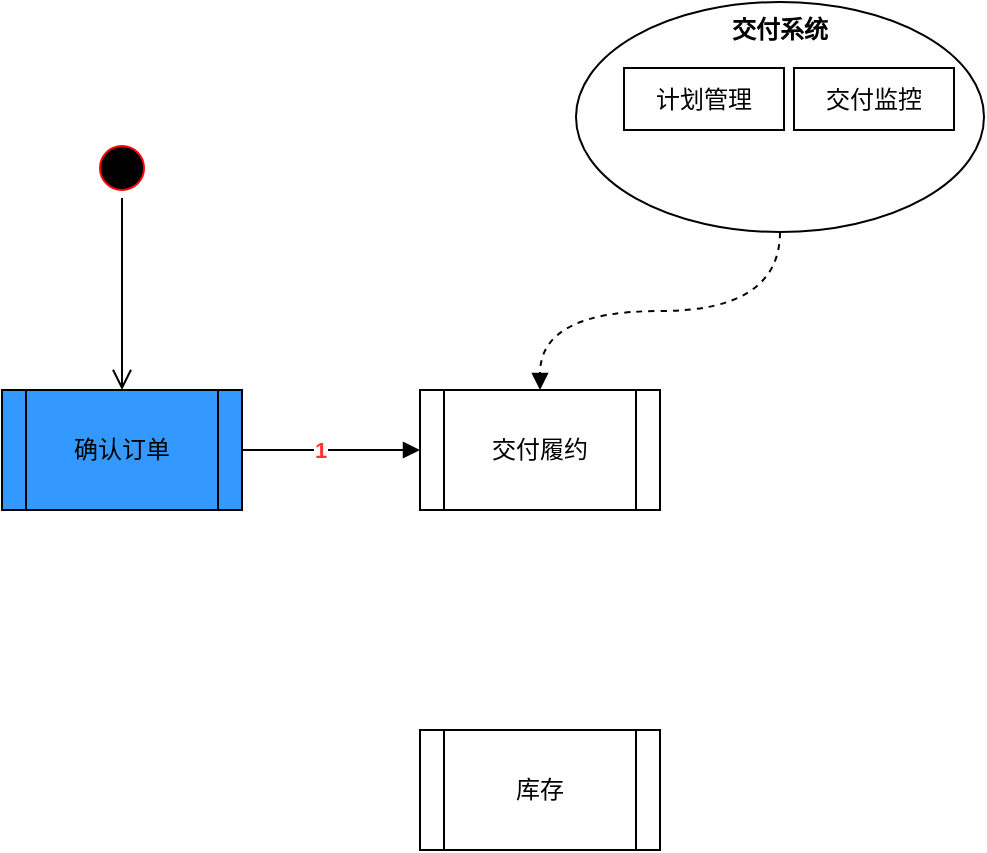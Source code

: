 <mxfile version="20.3.0" type="github" pages="3">
  <diagram id="_cv_2cD60kbQuKg7ILXj" name="业务流程-01">
    <mxGraphModel dx="782" dy="436" grid="0" gridSize="10" guides="1" tooltips="1" connect="1" arrows="1" fold="1" page="1" pageScale="1" pageWidth="827" pageHeight="1169" math="0" shadow="0">
      <root>
        <mxCell id="0" />
        <mxCell id="1" parent="0" />
        <mxCell id="w-zfdpOzS3-bjVqiXcH4-3" value="1" style="edgeStyle=orthogonalEdgeStyle;rounded=0;orthogonalLoop=1;jettySize=auto;html=1;exitX=1;exitY=0.5;exitDx=0;exitDy=0;entryX=0;entryY=0.5;entryDx=0;entryDy=0;endArrow=block;endFill=1;fontColor=#FF3333;fontStyle=1" parent="1" source="w-zfdpOzS3-bjVqiXcH4-1" target="w-zfdpOzS3-bjVqiXcH4-2" edge="1">
          <mxGeometry x="-0.124" relative="1" as="geometry">
            <mxPoint as="offset" />
          </mxGeometry>
        </mxCell>
        <mxCell id="w-zfdpOzS3-bjVqiXcH4-1" value="确认订单" style="shape=process;whiteSpace=wrap;html=1;backgroundOutline=1;fillColor=#3399FF;strokeColor=#000000;" parent="1" vertex="1">
          <mxGeometry x="93" y="215" width="120" height="60" as="geometry" />
        </mxCell>
        <mxCell id="w-zfdpOzS3-bjVqiXcH4-2" value="交付履约" style="shape=process;whiteSpace=wrap;html=1;backgroundOutline=1;" parent="1" vertex="1">
          <mxGeometry x="302" y="215" width="120" height="60" as="geometry" />
        </mxCell>
        <mxCell id="w-zfdpOzS3-bjVqiXcH4-8" style="edgeStyle=orthogonalEdgeStyle;rounded=0;orthogonalLoop=1;jettySize=auto;html=1;exitX=0.5;exitY=1;exitDx=0;exitDy=0;fontColor=#000000;endArrow=block;endFill=1;dashed=1;entryX=0.5;entryY=0;entryDx=0;entryDy=0;curved=1;" parent="1" source="w-zfdpOzS3-bjVqiXcH4-6" target="w-zfdpOzS3-bjVqiXcH4-2" edge="1">
          <mxGeometry relative="1" as="geometry" />
        </mxCell>
        <mxCell id="w-zfdpOzS3-bjVqiXcH4-6" value="交付系统" style="ellipse;whiteSpace=wrap;html=1;fontColor=#000000;fillColor=#FFFFFF;verticalAlign=top;fontStyle=1" parent="1" vertex="1">
          <mxGeometry x="380" y="21" width="204" height="115" as="geometry" />
        </mxCell>
        <mxCell id="w-zfdpOzS3-bjVqiXcH4-7" value="&lt;font color=&quot;#000000&quot;&gt;计划管理&lt;/font&gt;" style="rounded=0;whiteSpace=wrap;html=1;fontColor=#FF3333;fillColor=#FFFFFF;" parent="1" vertex="1">
          <mxGeometry x="404" y="54" width="80" height="31" as="geometry" />
        </mxCell>
        <mxCell id="w-zfdpOzS3-bjVqiXcH4-9" value="&lt;font color=&quot;#000000&quot;&gt;交付监控&lt;/font&gt;" style="rounded=0;whiteSpace=wrap;html=1;fontColor=#FF3333;fillColor=#FFFFFF;" parent="1" vertex="1">
          <mxGeometry x="489" y="54" width="80" height="31" as="geometry" />
        </mxCell>
        <mxCell id="w-zfdpOzS3-bjVqiXcH4-10" value="库存" style="shape=process;whiteSpace=wrap;html=1;backgroundOutline=1;" parent="1" vertex="1">
          <mxGeometry x="302" y="385" width="120" height="60" as="geometry" />
        </mxCell>
        <mxCell id="K5hXJr-74Bw6YyBn2vKO-3" value="" style="ellipse;html=1;shape=startState;fillColor=#000000;strokeColor=#ff0000;" vertex="1" parent="1">
          <mxGeometry x="138" y="89" width="30" height="30" as="geometry" />
        </mxCell>
        <mxCell id="K5hXJr-74Bw6YyBn2vKO-4" value="" style="edgeStyle=orthogonalEdgeStyle;html=1;verticalAlign=bottom;endArrow=open;endSize=8;strokeColor=#000000;rounded=0;" edge="1" source="K5hXJr-74Bw6YyBn2vKO-3" parent="1" target="w-zfdpOzS3-bjVqiXcH4-1">
          <mxGeometry relative="1" as="geometry">
            <mxPoint x="72" y="181" as="targetPoint" />
          </mxGeometry>
        </mxCell>
      </root>
    </mxGraphModel>
  </diagram>
  <diagram id="2RAxnmRQOIynkgWn4iqk" name="业务流程-物流-订单-01">
    <mxGraphModel dx="782" dy="436" grid="0" gridSize="10" guides="1" tooltips="1" connect="1" arrows="1" fold="1" page="1" pageScale="1" pageWidth="827" pageHeight="1169" math="0" shadow="0">
      <root>
        <mxCell id="0" />
        <mxCell id="1" parent="0" />
        <mxCell id="kuzQGlZLQh5XYTPr5Uuf-3" style="edgeStyle=orthogonalEdgeStyle;curved=1;rounded=0;orthogonalLoop=1;jettySize=auto;html=1;exitX=1;exitY=0.5;exitDx=0;exitDy=0;entryX=0;entryY=0.5;entryDx=0;entryDy=0;fontColor=#000000;endArrow=none;endFill=0;startArrow=diamondThin;startFill=1;" parent="1" source="kuzQGlZLQh5XYTPr5Uuf-1" target="kuzQGlZLQh5XYTPr5Uuf-2" edge="1">
          <mxGeometry relative="1" as="geometry" />
        </mxCell>
        <mxCell id="kuzQGlZLQh5XYTPr5Uuf-5" style="edgeStyle=orthogonalEdgeStyle;curved=1;rounded=0;orthogonalLoop=1;jettySize=auto;html=1;exitX=0.5;exitY=1;exitDx=0;exitDy=0;entryX=0.5;entryY=0;entryDx=0;entryDy=0;fontColor=#000000;startArrow=diamondThin;startFill=1;endArrow=none;endFill=0;" parent="1" source="kuzQGlZLQh5XYTPr5Uuf-1" target="kuzQGlZLQh5XYTPr5Uuf-4" edge="1">
          <mxGeometry relative="1" as="geometry" />
        </mxCell>
        <mxCell id="kuzQGlZLQh5XYTPr5Uuf-7" style="edgeStyle=orthogonalEdgeStyle;curved=1;rounded=0;orthogonalLoop=1;jettySize=auto;html=1;exitX=0.5;exitY=0;exitDx=0;exitDy=0;entryX=0.5;entryY=1;entryDx=0;entryDy=0;fontColor=#000000;startArrow=diamondThin;startFill=1;endArrow=none;endFill=0;" parent="1" source="kuzQGlZLQh5XYTPr5Uuf-1" target="kuzQGlZLQh5XYTPr5Uuf-6" edge="1">
          <mxGeometry relative="1" as="geometry" />
        </mxCell>
        <mxCell id="kuzQGlZLQh5XYTPr5Uuf-1" value="订单" style="rounded=0;whiteSpace=wrap;html=1;fontColor=#000000;fillColor=#3399FF;" parent="1" vertex="1">
          <mxGeometry x="182" y="165" width="90" height="40" as="geometry" />
        </mxCell>
        <mxCell id="kuzQGlZLQh5XYTPr5Uuf-2" value="商品项" style="rounded=0;whiteSpace=wrap;html=1;fontColor=#000000;fillColor=#FFFFFF;" parent="1" vertex="1">
          <mxGeometry x="335" y="165" width="90" height="40" as="geometry" />
        </mxCell>
        <mxCell id="kuzQGlZLQh5XYTPr5Uuf-4" value="服务项" style="rounded=0;whiteSpace=wrap;html=1;fontColor=#000000;fillColor=#FFFFFF;" parent="1" vertex="1">
          <mxGeometry x="182" y="257" width="90" height="40" as="geometry" />
        </mxCell>
        <mxCell id="kuzQGlZLQh5XYTPr5Uuf-6" value="订单扩展信息" style="rounded=0;whiteSpace=wrap;html=1;fontColor=#000000;fillColor=#FFFFFF;" parent="1" vertex="1">
          <mxGeometry x="182" y="76" width="90" height="40" as="geometry" />
        </mxCell>
        <mxCell id="kuzQGlZLQh5XYTPr5Uuf-8" value="1" style="text;html=1;strokeColor=none;fillColor=none;align=center;verticalAlign=middle;whiteSpace=wrap;rounded=0;fontColor=#000000;" parent="1" vertex="1">
          <mxGeometry x="204" y="116" width="22" height="18" as="geometry" />
        </mxCell>
        <mxCell id="kuzQGlZLQh5XYTPr5Uuf-9" value="1" style="text;html=1;strokeColor=none;fillColor=none;align=center;verticalAlign=middle;whiteSpace=wrap;rounded=0;fontColor=#000000;" parent="1" vertex="1">
          <mxGeometry x="204" y="147" width="22" height="18" as="geometry" />
        </mxCell>
        <mxCell id="kuzQGlZLQh5XYTPr5Uuf-10" value="1" style="text;html=1;strokeColor=none;fillColor=none;align=center;verticalAlign=middle;whiteSpace=wrap;rounded=0;fontColor=#000000;" parent="1" vertex="1">
          <mxGeometry x="272" y="165" width="22" height="18" as="geometry" />
        </mxCell>
        <mxCell id="kuzQGlZLQh5XYTPr5Uuf-11" value="N" style="text;html=1;strokeColor=none;fillColor=none;align=center;verticalAlign=middle;whiteSpace=wrap;rounded=0;fontColor=#000000;" parent="1" vertex="1">
          <mxGeometry x="313" y="165" width="22" height="18" as="geometry" />
        </mxCell>
        <mxCell id="kuzQGlZLQh5XYTPr5Uuf-12" value="1" style="text;html=1;strokeColor=none;fillColor=none;align=center;verticalAlign=middle;whiteSpace=wrap;rounded=0;fontColor=#000000;" parent="1" vertex="1">
          <mxGeometry x="226" y="205" width="22" height="18" as="geometry" />
        </mxCell>
        <mxCell id="kuzQGlZLQh5XYTPr5Uuf-13" value="N" style="text;html=1;strokeColor=none;fillColor=none;align=center;verticalAlign=middle;whiteSpace=wrap;rounded=0;fontColor=#000000;" parent="1" vertex="1">
          <mxGeometry x="226" y="239" width="22" height="18" as="geometry" />
        </mxCell>
      </root>
    </mxGraphModel>
  </diagram>
  <diagram id="FOWtBgsCqZ3gId9oFDNM" name="业务流程-物流-订单-02">
    <mxGraphModel dx="1303" dy="632" grid="0" gridSize="10" guides="1" tooltips="1" connect="1" arrows="1" fold="1" page="1" pageScale="1" pageWidth="827" pageHeight="1169" math="0" shadow="0">
      <root>
        <mxCell id="0" />
        <mxCell id="1" parent="0" />
        <mxCell id="aURLx6ZLT-YKwzews3jP-2" style="edgeStyle=orthogonalEdgeStyle;curved=1;rounded=0;orthogonalLoop=1;jettySize=auto;html=1;exitX=1;exitY=0.5;exitDx=0;exitDy=0;fontColor=#000000;startArrow=none;startFill=0;endArrow=open;endFill=0;" parent="1" source="XPrh-xxQ_1ZQsEMpbXUi-1" target="aURLx6ZLT-YKwzews3jP-1" edge="1">
          <mxGeometry relative="1" as="geometry" />
        </mxCell>
        <mxCell id="aURLx6ZLT-YKwzews3jP-25" value="发起运输单" style="edgeStyle=orthogonalEdgeStyle;rounded=0;orthogonalLoop=1;jettySize=auto;html=1;exitX=0.5;exitY=0;exitDx=0;exitDy=0;entryX=0;entryY=0.5;entryDx=0;entryDy=0;fontColor=#000000;startArrow=none;startFill=0;endArrow=open;endFill=0;" parent="1" source="XPrh-xxQ_1ZQsEMpbXUi-1" target="aURLx6ZLT-YKwzews3jP-17" edge="1">
          <mxGeometry x="-0.507" relative="1" as="geometry">
            <mxPoint as="offset" />
          </mxGeometry>
        </mxCell>
        <mxCell id="aURLx6ZLT-YKwzews3jP-31" style="edgeStyle=orthogonalEdgeStyle;rounded=0;orthogonalLoop=1;jettySize=auto;html=1;exitX=0.5;exitY=1;exitDx=0;exitDy=0;fontColor=#000000;startArrow=none;startFill=0;endArrow=open;endFill=0;" parent="1" source="XPrh-xxQ_1ZQsEMpbXUi-1" target="aURLx6ZLT-YKwzews3jP-30" edge="1">
          <mxGeometry relative="1" as="geometry" />
        </mxCell>
        <mxCell id="XPrh-xxQ_1ZQsEMpbXUi-1" value="待处理" style="rounded=0;whiteSpace=wrap;html=1;fontColor=#000000;fillColor=#FFFFFF;" parent="1" vertex="1">
          <mxGeometry x="174" y="313" width="90" height="40" as="geometry" />
        </mxCell>
        <mxCell id="aURLx6ZLT-YKwzews3jP-4" style="rounded=0;orthogonalLoop=1;jettySize=auto;html=1;exitX=1;exitY=0.5;exitDx=0;exitDy=0;fontColor=#000000;startArrow=none;startFill=0;endArrow=open;endFill=0;" parent="1" source="aURLx6ZLT-YKwzews3jP-1" target="aURLx6ZLT-YKwzews3jP-3" edge="1">
          <mxGeometry relative="1" as="geometry" />
        </mxCell>
        <mxCell id="aURLx6ZLT-YKwzews3jP-28" style="edgeStyle=orthogonalEdgeStyle;rounded=0;orthogonalLoop=1;jettySize=auto;html=1;exitX=0.5;exitY=1;exitDx=0;exitDy=0;entryX=0.5;entryY=1;entryDx=0;entryDy=0;fontColor=#000000;startArrow=none;startFill=0;endArrow=open;endFill=0;" parent="1" source="aURLx6ZLT-YKwzews3jP-1" target="aURLx6ZLT-YKwzews3jP-3" edge="1">
          <mxGeometry relative="1" as="geometry">
            <Array as="points">
              <mxPoint x="399" y="406" />
              <mxPoint x="588" y="406" />
            </Array>
          </mxGeometry>
        </mxCell>
        <mxCell id="aURLx6ZLT-YKwzews3jP-29" value="手动完结" style="edgeLabel;html=1;align=center;verticalAlign=middle;resizable=0;points=[];fontColor=#000000;" parent="aURLx6ZLT-YKwzews3jP-28" vertex="1" connectable="0">
          <mxGeometry x="0.03" y="1" relative="1" as="geometry">
            <mxPoint as="offset" />
          </mxGeometry>
        </mxCell>
        <mxCell id="aURLx6ZLT-YKwzews3jP-1" value="进行中" style="rounded=0;whiteSpace=wrap;html=1;fontColor=#000000;fillColor=#FFFFFF;" parent="1" vertex="1">
          <mxGeometry x="354" y="313" width="90" height="40" as="geometry" />
        </mxCell>
        <mxCell id="aURLx6ZLT-YKwzews3jP-15" style="edgeStyle=none;rounded=0;orthogonalLoop=1;jettySize=auto;html=1;exitX=1;exitY=0.5;exitDx=0;exitDy=0;entryX=0;entryY=0.5;entryDx=0;entryDy=0;fontColor=#000000;startArrow=none;startFill=0;endArrow=open;endFill=0;" parent="1" source="aURLx6ZLT-YKwzews3jP-3" target="aURLx6ZLT-YKwzews3jP-11" edge="1">
          <mxGeometry relative="1" as="geometry" />
        </mxCell>
        <mxCell id="aURLx6ZLT-YKwzews3jP-3" value="已完成" style="rounded=0;whiteSpace=wrap;html=1;fontColor=#000000;fillColor=#FFFFFF;" parent="1" vertex="1">
          <mxGeometry x="543" y="313" width="90" height="40" as="geometry" />
        </mxCell>
        <mxCell id="aURLx6ZLT-YKwzews3jP-11" value="" style="ellipse;html=1;shape=endState;fillColor=#000000;strokeColor=#ff0000;fontColor=#000000;" parent="1" vertex="1">
          <mxGeometry x="715" y="318" width="30" height="30" as="geometry" />
        </mxCell>
        <mxCell id="aURLx6ZLT-YKwzews3jP-14" style="edgeStyle=none;rounded=0;orthogonalLoop=1;jettySize=auto;html=1;fontColor=#000000;startArrow=none;startFill=0;endArrow=open;endFill=0;" parent="1" source="aURLx6ZLT-YKwzews3jP-12" target="XPrh-xxQ_1ZQsEMpbXUi-1" edge="1">
          <mxGeometry relative="1" as="geometry" />
        </mxCell>
        <mxCell id="aURLx6ZLT-YKwzews3jP-12" value="" style="ellipse;html=1;shape=startState;fillColor=#000000;strokeColor=#ff0000;fontColor=#000000;" parent="1" vertex="1">
          <mxGeometry x="80" y="318" width="30" height="30" as="geometry" />
        </mxCell>
        <mxCell id="aURLx6ZLT-YKwzews3jP-26" value="开始运输" style="edgeStyle=orthogonalEdgeStyle;rounded=0;orthogonalLoop=1;jettySize=auto;html=1;exitX=0.5;exitY=1;exitDx=0;exitDy=0;entryX=0.5;entryY=0;entryDx=0;entryDy=0;fontColor=#000000;startArrow=none;startFill=0;endArrow=open;endFill=0;" parent="1" source="aURLx6ZLT-YKwzews3jP-17" target="aURLx6ZLT-YKwzews3jP-1" edge="1">
          <mxGeometry relative="1" as="geometry" />
        </mxCell>
        <mxCell id="aURLx6ZLT-YKwzews3jP-27" value="全部运输完成" style="edgeStyle=orthogonalEdgeStyle;rounded=0;orthogonalLoop=1;jettySize=auto;html=1;exitX=1;exitY=0.5;exitDx=0;exitDy=0;fontColor=#000000;startArrow=none;startFill=0;endArrow=open;endFill=0;" parent="1" source="aURLx6ZLT-YKwzews3jP-17" target="aURLx6ZLT-YKwzews3jP-3" edge="1">
          <mxGeometry x="0.418" relative="1" as="geometry">
            <mxPoint as="offset" />
          </mxGeometry>
        </mxCell>
        <mxCell id="aURLx6ZLT-YKwzews3jP-32" value="运输单全部作废" style="edgeStyle=orthogonalEdgeStyle;rounded=0;orthogonalLoop=1;jettySize=auto;html=1;exitX=0;exitY=0.25;exitDx=0;exitDy=0;entryX=0;entryY=0.25;entryDx=0;entryDy=0;fontColor=#000000;startArrow=none;startFill=0;endArrow=open;endFill=0;" parent="1" source="aURLx6ZLT-YKwzews3jP-17" target="XPrh-xxQ_1ZQsEMpbXUi-1" edge="1">
          <mxGeometry x="0.387" relative="1" as="geometry">
            <Array as="points">
              <mxPoint x="128" y="210" />
              <mxPoint x="128" y="323" />
            </Array>
            <mxPoint as="offset" />
          </mxGeometry>
        </mxCell>
        <mxCell id="aURLx6ZLT-YKwzews3jP-17" value="运输流程" style="shape=process;whiteSpace=wrap;html=1;backgroundOutline=1;fontColor=#000000;fillColor=#FFFFFF;" parent="1" vertex="1">
          <mxGeometry x="256" y="200" width="286" height="40" as="geometry" />
        </mxCell>
        <mxCell id="aURLx6ZLT-YKwzews3jP-54" style="edgeStyle=orthogonalEdgeStyle;rounded=0;orthogonalLoop=1;jettySize=auto;html=1;exitX=0.5;exitY=1;exitDx=0;exitDy=0;entryX=0.5;entryY=1;entryDx=0;entryDy=0;fontColor=#000000;startArrow=none;startFill=0;endArrow=open;endFill=0;" parent="1" source="aURLx6ZLT-YKwzews3jP-30" target="aURLx6ZLT-YKwzews3jP-11" edge="1">
          <mxGeometry relative="1" as="geometry" />
        </mxCell>
        <mxCell id="aURLx6ZLT-YKwzews3jP-30" value="已作废" style="rounded=0;whiteSpace=wrap;html=1;fontColor=#000000;fillColor=#FFFFFF;" parent="1" vertex="1">
          <mxGeometry x="174" y="422" width="90" height="40" as="geometry" />
        </mxCell>
        <mxCell id="aURLx6ZLT-YKwzews3jP-33" value="订单状态动作映射表" style="shape=table;startSize=30;container=1;collapsible=0;childLayout=tableLayout;fontStyle=1;align=center;fontColor=#000000;fillColor=#FFFFFF;" parent="1" vertex="1">
          <mxGeometry x="174" y="559" width="192" height="294.123" as="geometry" />
        </mxCell>
        <mxCell id="aURLx6ZLT-YKwzews3jP-34" value="" style="shape=tableRow;horizontal=0;startSize=0;swimlaneHead=0;swimlaneBody=0;top=0;left=0;bottom=0;right=0;collapsible=0;dropTarget=0;fillColor=none;points=[[0,0.5],[1,0.5]];portConstraint=eastwest;fontColor=#000000;" parent="aURLx6ZLT-YKwzews3jP-33" vertex="1">
          <mxGeometry y="30" width="192" height="40" as="geometry" />
        </mxCell>
        <mxCell id="aURLx6ZLT-YKwzews3jP-35" value="状态名称" style="shape=partialRectangle;html=1;whiteSpace=wrap;connectable=0;fillColor=none;top=0;left=0;bottom=0;right=0;overflow=hidden;fontColor=#000000;" parent="aURLx6ZLT-YKwzews3jP-34" vertex="1">
          <mxGeometry width="96" height="40" as="geometry">
            <mxRectangle width="96" height="40" as="alternateBounds" />
          </mxGeometry>
        </mxCell>
        <mxCell id="aURLx6ZLT-YKwzews3jP-36" value="动作名称" style="shape=partialRectangle;html=1;whiteSpace=wrap;connectable=0;fillColor=none;top=0;left=0;bottom=0;right=0;overflow=hidden;fontColor=#000000;" parent="aURLx6ZLT-YKwzews3jP-34" vertex="1">
          <mxGeometry x="96" width="96" height="40" as="geometry">
            <mxRectangle width="96" height="40" as="alternateBounds" />
          </mxGeometry>
        </mxCell>
        <mxCell id="aURLx6ZLT-YKwzews3jP-38" value="" style="shape=tableRow;horizontal=0;startSize=0;swimlaneHead=0;swimlaneBody=0;top=0;left=0;bottom=0;right=0;collapsible=0;dropTarget=0;fillColor=none;points=[[0,0.5],[1,0.5]];portConstraint=eastwest;fontColor=#000000;" parent="aURLx6ZLT-YKwzews3jP-33" vertex="1">
          <mxGeometry y="70" width="192" height="104" as="geometry" />
        </mxCell>
        <mxCell id="aURLx6ZLT-YKwzews3jP-39" value="待处理" style="shape=partialRectangle;html=1;whiteSpace=wrap;connectable=0;fillColor=none;top=0;left=0;bottom=0;right=0;overflow=hidden;fontColor=#000000;" parent="aURLx6ZLT-YKwzews3jP-38" vertex="1">
          <mxGeometry width="96" height="104" as="geometry">
            <mxRectangle width="96" height="104" as="alternateBounds" />
          </mxGeometry>
        </mxCell>
        <mxCell id="aURLx6ZLT-YKwzews3jP-40" value="1、查看订单&lt;br&gt;2、取消订单&lt;br&gt;3、分派订单&lt;br&gt;4、转交订单&lt;br&gt;5、修改订单&lt;br&gt;6、取消订单" style="shape=partialRectangle;html=1;whiteSpace=wrap;connectable=0;fillColor=none;top=0;left=0;bottom=0;right=0;overflow=hidden;fontColor=#000000;" parent="aURLx6ZLT-YKwzews3jP-38" vertex="1">
          <mxGeometry x="96" width="96" height="104" as="geometry">
            <mxRectangle width="96" height="104" as="alternateBounds" />
          </mxGeometry>
        </mxCell>
        <mxCell id="aURLx6ZLT-YKwzews3jP-42" value="" style="shape=tableRow;horizontal=0;startSize=0;swimlaneHead=0;swimlaneBody=0;top=0;left=0;bottom=0;right=0;collapsible=0;dropTarget=0;fillColor=none;points=[[0,0.5],[1,0.5]];portConstraint=eastwest;fontColor=#000000;" parent="aURLx6ZLT-YKwzews3jP-33" vertex="1">
          <mxGeometry y="174" width="192" height="40" as="geometry" />
        </mxCell>
        <mxCell id="aURLx6ZLT-YKwzews3jP-43" value="进行中" style="shape=partialRectangle;html=1;whiteSpace=wrap;connectable=0;fillColor=none;top=0;left=0;bottom=0;right=0;overflow=hidden;fontColor=#000000;" parent="aURLx6ZLT-YKwzews3jP-42" vertex="1">
          <mxGeometry width="96" height="40" as="geometry">
            <mxRectangle width="96" height="40" as="alternateBounds" />
          </mxGeometry>
        </mxCell>
        <mxCell id="aURLx6ZLT-YKwzews3jP-44" value="1、查看订单&lt;br&gt;2、完结订单" style="shape=partialRectangle;html=1;whiteSpace=wrap;connectable=0;fillColor=none;top=0;left=0;bottom=0;right=0;overflow=hidden;fontColor=#000000;" parent="aURLx6ZLT-YKwzews3jP-42" vertex="1">
          <mxGeometry x="96" width="96" height="40" as="geometry">
            <mxRectangle width="96" height="40" as="alternateBounds" />
          </mxGeometry>
        </mxCell>
        <mxCell id="aURLx6ZLT-YKwzews3jP-46" style="shape=tableRow;horizontal=0;startSize=0;swimlaneHead=0;swimlaneBody=0;top=0;left=0;bottom=0;right=0;collapsible=0;dropTarget=0;fillColor=none;points=[[0,0.5],[1,0.5]];portConstraint=eastwest;fontColor=#000000;" parent="aURLx6ZLT-YKwzews3jP-33" vertex="1">
          <mxGeometry y="214" width="192" height="40" as="geometry" />
        </mxCell>
        <mxCell id="aURLx6ZLT-YKwzews3jP-47" value="已完成" style="shape=partialRectangle;html=1;whiteSpace=wrap;connectable=0;fillColor=none;top=0;left=0;bottom=0;right=0;overflow=hidden;fontColor=#000000;" parent="aURLx6ZLT-YKwzews3jP-46" vertex="1">
          <mxGeometry width="96" height="40" as="geometry">
            <mxRectangle width="96" height="40" as="alternateBounds" />
          </mxGeometry>
        </mxCell>
        <mxCell id="aURLx6ZLT-YKwzews3jP-48" value="1、查看订单" style="shape=partialRectangle;html=1;whiteSpace=wrap;connectable=0;fillColor=none;top=0;left=0;bottom=0;right=0;overflow=hidden;fontColor=#000000;" parent="aURLx6ZLT-YKwzews3jP-46" vertex="1">
          <mxGeometry x="96" width="96" height="40" as="geometry">
            <mxRectangle width="96" height="40" as="alternateBounds" />
          </mxGeometry>
        </mxCell>
        <mxCell id="aURLx6ZLT-YKwzews3jP-50" style="shape=tableRow;horizontal=0;startSize=0;swimlaneHead=0;swimlaneBody=0;top=0;left=0;bottom=0;right=0;collapsible=0;dropTarget=0;fillColor=none;points=[[0,0.5],[1,0.5]];portConstraint=eastwest;fontColor=#000000;" parent="aURLx6ZLT-YKwzews3jP-33" vertex="1">
          <mxGeometry y="254" width="192" height="40" as="geometry" />
        </mxCell>
        <mxCell id="aURLx6ZLT-YKwzews3jP-51" value="已作废" style="shape=partialRectangle;html=1;whiteSpace=wrap;connectable=0;fillColor=none;top=0;left=0;bottom=0;right=0;overflow=hidden;fontColor=#000000;" parent="aURLx6ZLT-YKwzews3jP-50" vertex="1">
          <mxGeometry width="96" height="40" as="geometry">
            <mxRectangle width="96" height="40" as="alternateBounds" />
          </mxGeometry>
        </mxCell>
        <mxCell id="aURLx6ZLT-YKwzews3jP-52" value="1、查看订单" style="shape=partialRectangle;html=1;whiteSpace=wrap;connectable=0;fillColor=none;top=0;left=0;bottom=0;right=0;overflow=hidden;fontColor=#000000;" parent="aURLx6ZLT-YKwzews3jP-50" vertex="1">
          <mxGeometry x="96" width="96" height="40" as="geometry">
            <mxRectangle width="96" height="40" as="alternateBounds" />
          </mxGeometry>
        </mxCell>
        <mxCell id="aURLx6ZLT-YKwzews3jP-55" value="订单单据权限字段：&lt;br&gt;1、owner_id(表示表单的归属人)&lt;br&gt;2、org_id(表示表单的归属组织)" style="text;html=1;strokeColor=none;fillColor=none;align=center;verticalAlign=middle;whiteSpace=wrap;rounded=0;fontColor=#000000;" parent="1" vertex="1">
          <mxGeometry x="506" y="569" width="183" height="30" as="geometry" />
        </mxCell>
        <mxCell id="aURLx6ZLT-YKwzews3jP-56" value="订单&lt;br&gt;（单据）" style="rounded=0;whiteSpace=wrap;html=1;fontColor=#000000;fillColor=#FFFFFF;" parent="1" vertex="1">
          <mxGeometry x="722" y="628" width="51" height="102" as="geometry" />
        </mxCell>
        <mxCell id="aURLx6ZLT-YKwzews3jP-58" style="edgeStyle=orthogonalEdgeStyle;rounded=0;orthogonalLoop=1;jettySize=auto;html=1;fontColor=#000000;startArrow=none;startFill=0;endArrow=open;endFill=0;entryX=-0.008;entryY=0.336;entryDx=0;entryDy=0;entryPerimeter=0;" parent="1" target="aURLx6ZLT-YKwzews3jP-56" edge="1">
          <mxGeometry relative="1" as="geometry">
            <mxPoint x="476" y="663" as="sourcePoint" />
          </mxGeometry>
        </mxCell>
        <mxCell id="aURLx6ZLT-YKwzews3jP-57" value="授权对象&lt;br&gt;（人或角色等）" style="shape=umlActor;verticalLabelPosition=bottom;verticalAlign=top;html=1;outlineConnect=0;fontColor=#000000;fillColor=#FFFFFF;" parent="1" vertex="1">
          <mxGeometry x="450" y="654" width="27" height="40" as="geometry" />
        </mxCell>
        <mxCell id="aURLx6ZLT-YKwzews3jP-59" value="数据权限：授权查看全部、部分、仅自己" style="text;html=1;strokeColor=none;fillColor=none;align=center;verticalAlign=middle;whiteSpace=wrap;rounded=0;fontColor=#000000;" parent="1" vertex="1">
          <mxGeometry x="490" y="640" width="229" height="22" as="geometry" />
        </mxCell>
        <mxCell id="aURLx6ZLT-YKwzews3jP-61" style="edgeStyle=orthogonalEdgeStyle;rounded=0;orthogonalLoop=1;jettySize=auto;html=1;fontColor=#000000;startArrow=none;startFill=0;endArrow=open;endFill=0;entryX=-0.004;entryY=0.651;entryDx=0;entryDy=0;entryPerimeter=0;" parent="1" target="aURLx6ZLT-YKwzews3jP-56" edge="1">
          <mxGeometry relative="1" as="geometry">
            <mxPoint x="478" y="695" as="sourcePoint" />
            <mxPoint x="645.4" y="672.272" as="targetPoint" />
          </mxGeometry>
        </mxCell>
        <mxCell id="aURLx6ZLT-YKwzews3jP-62" value="操作权限：授权查看、修改等" style="text;html=1;strokeColor=none;fillColor=none;align=center;verticalAlign=middle;whiteSpace=wrap;rounded=0;fontColor=#000000;" parent="1" vertex="1">
          <mxGeometry x="490" y="672" width="209" height="22" as="geometry" />
        </mxCell>
      </root>
    </mxGraphModel>
  </diagram>
</mxfile>
